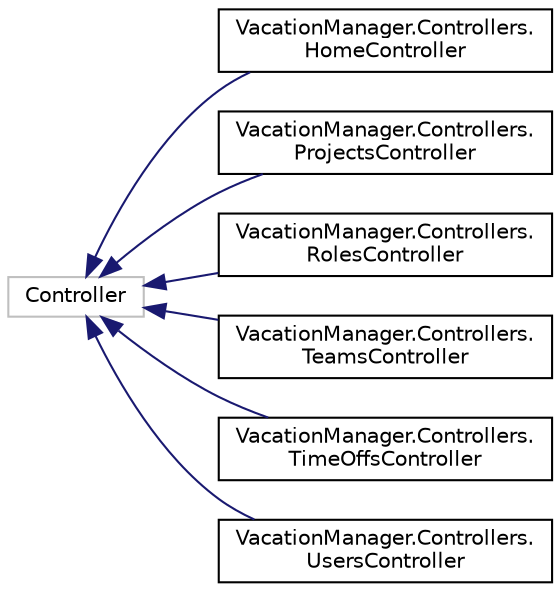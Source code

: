 digraph "Graphical Class Hierarchy"
{
 // LATEX_PDF_SIZE
  edge [fontname="Helvetica",fontsize="10",labelfontname="Helvetica",labelfontsize="10"];
  node [fontname="Helvetica",fontsize="10",shape=record];
  rankdir="LR";
  Node0 [label="Controller",height=0.2,width=0.4,color="grey75", fillcolor="white", style="filled",tooltip=" "];
  Node0 -> Node1 [dir="back",color="midnightblue",fontsize="10",style="solid",fontname="Helvetica"];
  Node1 [label="VacationManager.Controllers.\lHomeController",height=0.2,width=0.4,color="black", fillcolor="white", style="filled",URL="$class_vacation_manager_1_1_controllers_1_1_home_controller.html",tooltip=" "];
  Node0 -> Node2 [dir="back",color="midnightblue",fontsize="10",style="solid",fontname="Helvetica"];
  Node2 [label="VacationManager.Controllers.\lProjectsController",height=0.2,width=0.4,color="black", fillcolor="white", style="filled",URL="$class_vacation_manager_1_1_controllers_1_1_projects_controller.html",tooltip="Controlls the Project logic."];
  Node0 -> Node3 [dir="back",color="midnightblue",fontsize="10",style="solid",fontname="Helvetica"];
  Node3 [label="VacationManager.Controllers.\lRolesController",height=0.2,width=0.4,color="black", fillcolor="white", style="filled",URL="$class_vacation_manager_1_1_controllers_1_1_roles_controller.html",tooltip="Controls the User's Role logic."];
  Node0 -> Node4 [dir="back",color="midnightblue",fontsize="10",style="solid",fontname="Helvetica"];
  Node4 [label="VacationManager.Controllers.\lTeamsController",height=0.2,width=0.4,color="black", fillcolor="white", style="filled",URL="$class_vacation_manager_1_1_controllers_1_1_teams_controller.html",tooltip="Controls the Team logic."];
  Node0 -> Node5 [dir="back",color="midnightblue",fontsize="10",style="solid",fontname="Helvetica"];
  Node5 [label="VacationManager.Controllers.\lTimeOffsController",height=0.2,width=0.4,color="black", fillcolor="white", style="filled",URL="$class_vacation_manager_1_1_controllers_1_1_time_offs_controller.html",tooltip="Controls the Vacation logic."];
  Node0 -> Node6 [dir="back",color="midnightblue",fontsize="10",style="solid",fontname="Helvetica"];
  Node6 [label="VacationManager.Controllers.\lUsersController",height=0.2,width=0.4,color="black", fillcolor="white", style="filled",URL="$class_vacation_manager_1_1_controllers_1_1_users_controller.html",tooltip="Controlls the user logic."];
}
